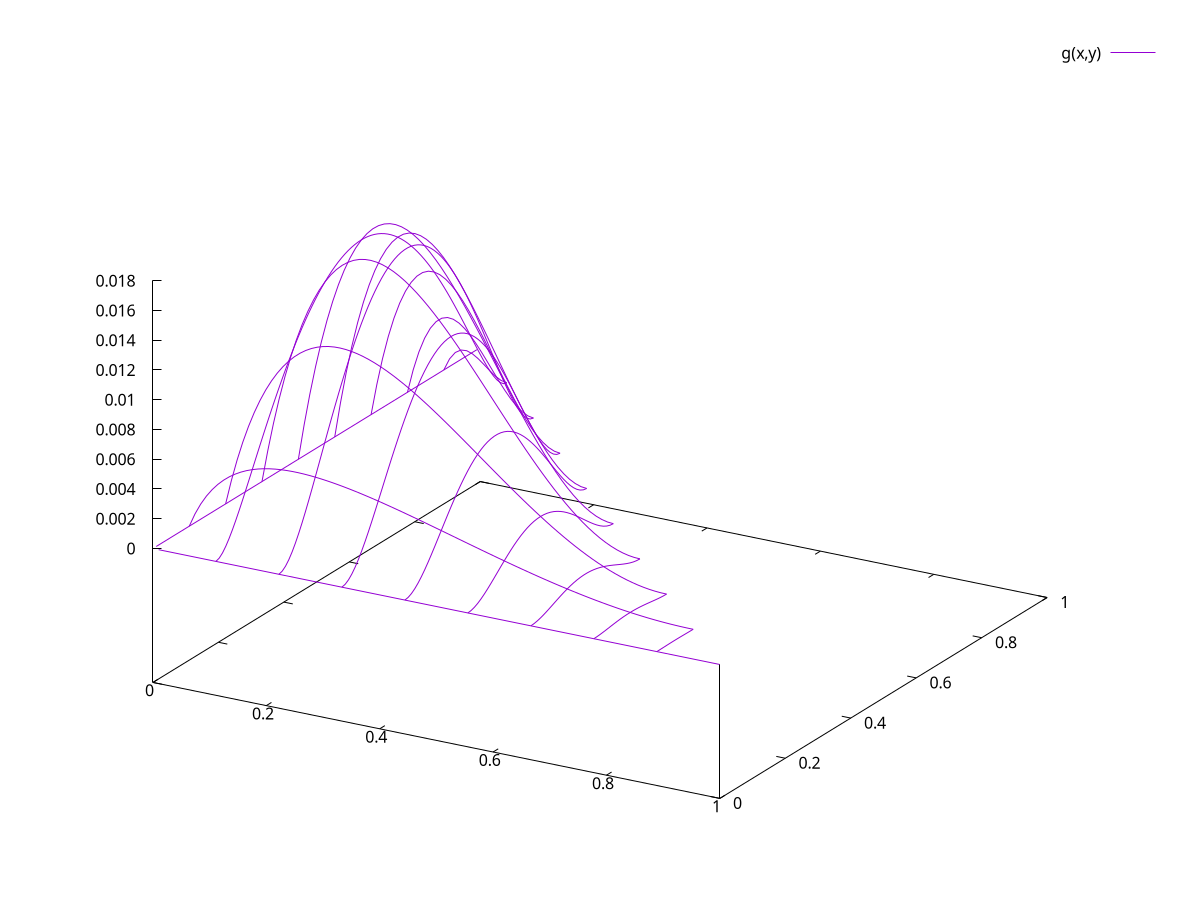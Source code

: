 f(x,y)=(1+x)*x*y**2*(1-x-y)**2/(x+y)/(x+(1-x-y))
g(x,y)=x+y>1?1/0:f(x,y)
splot [x=0:1][y=0:1] g(x,y)
